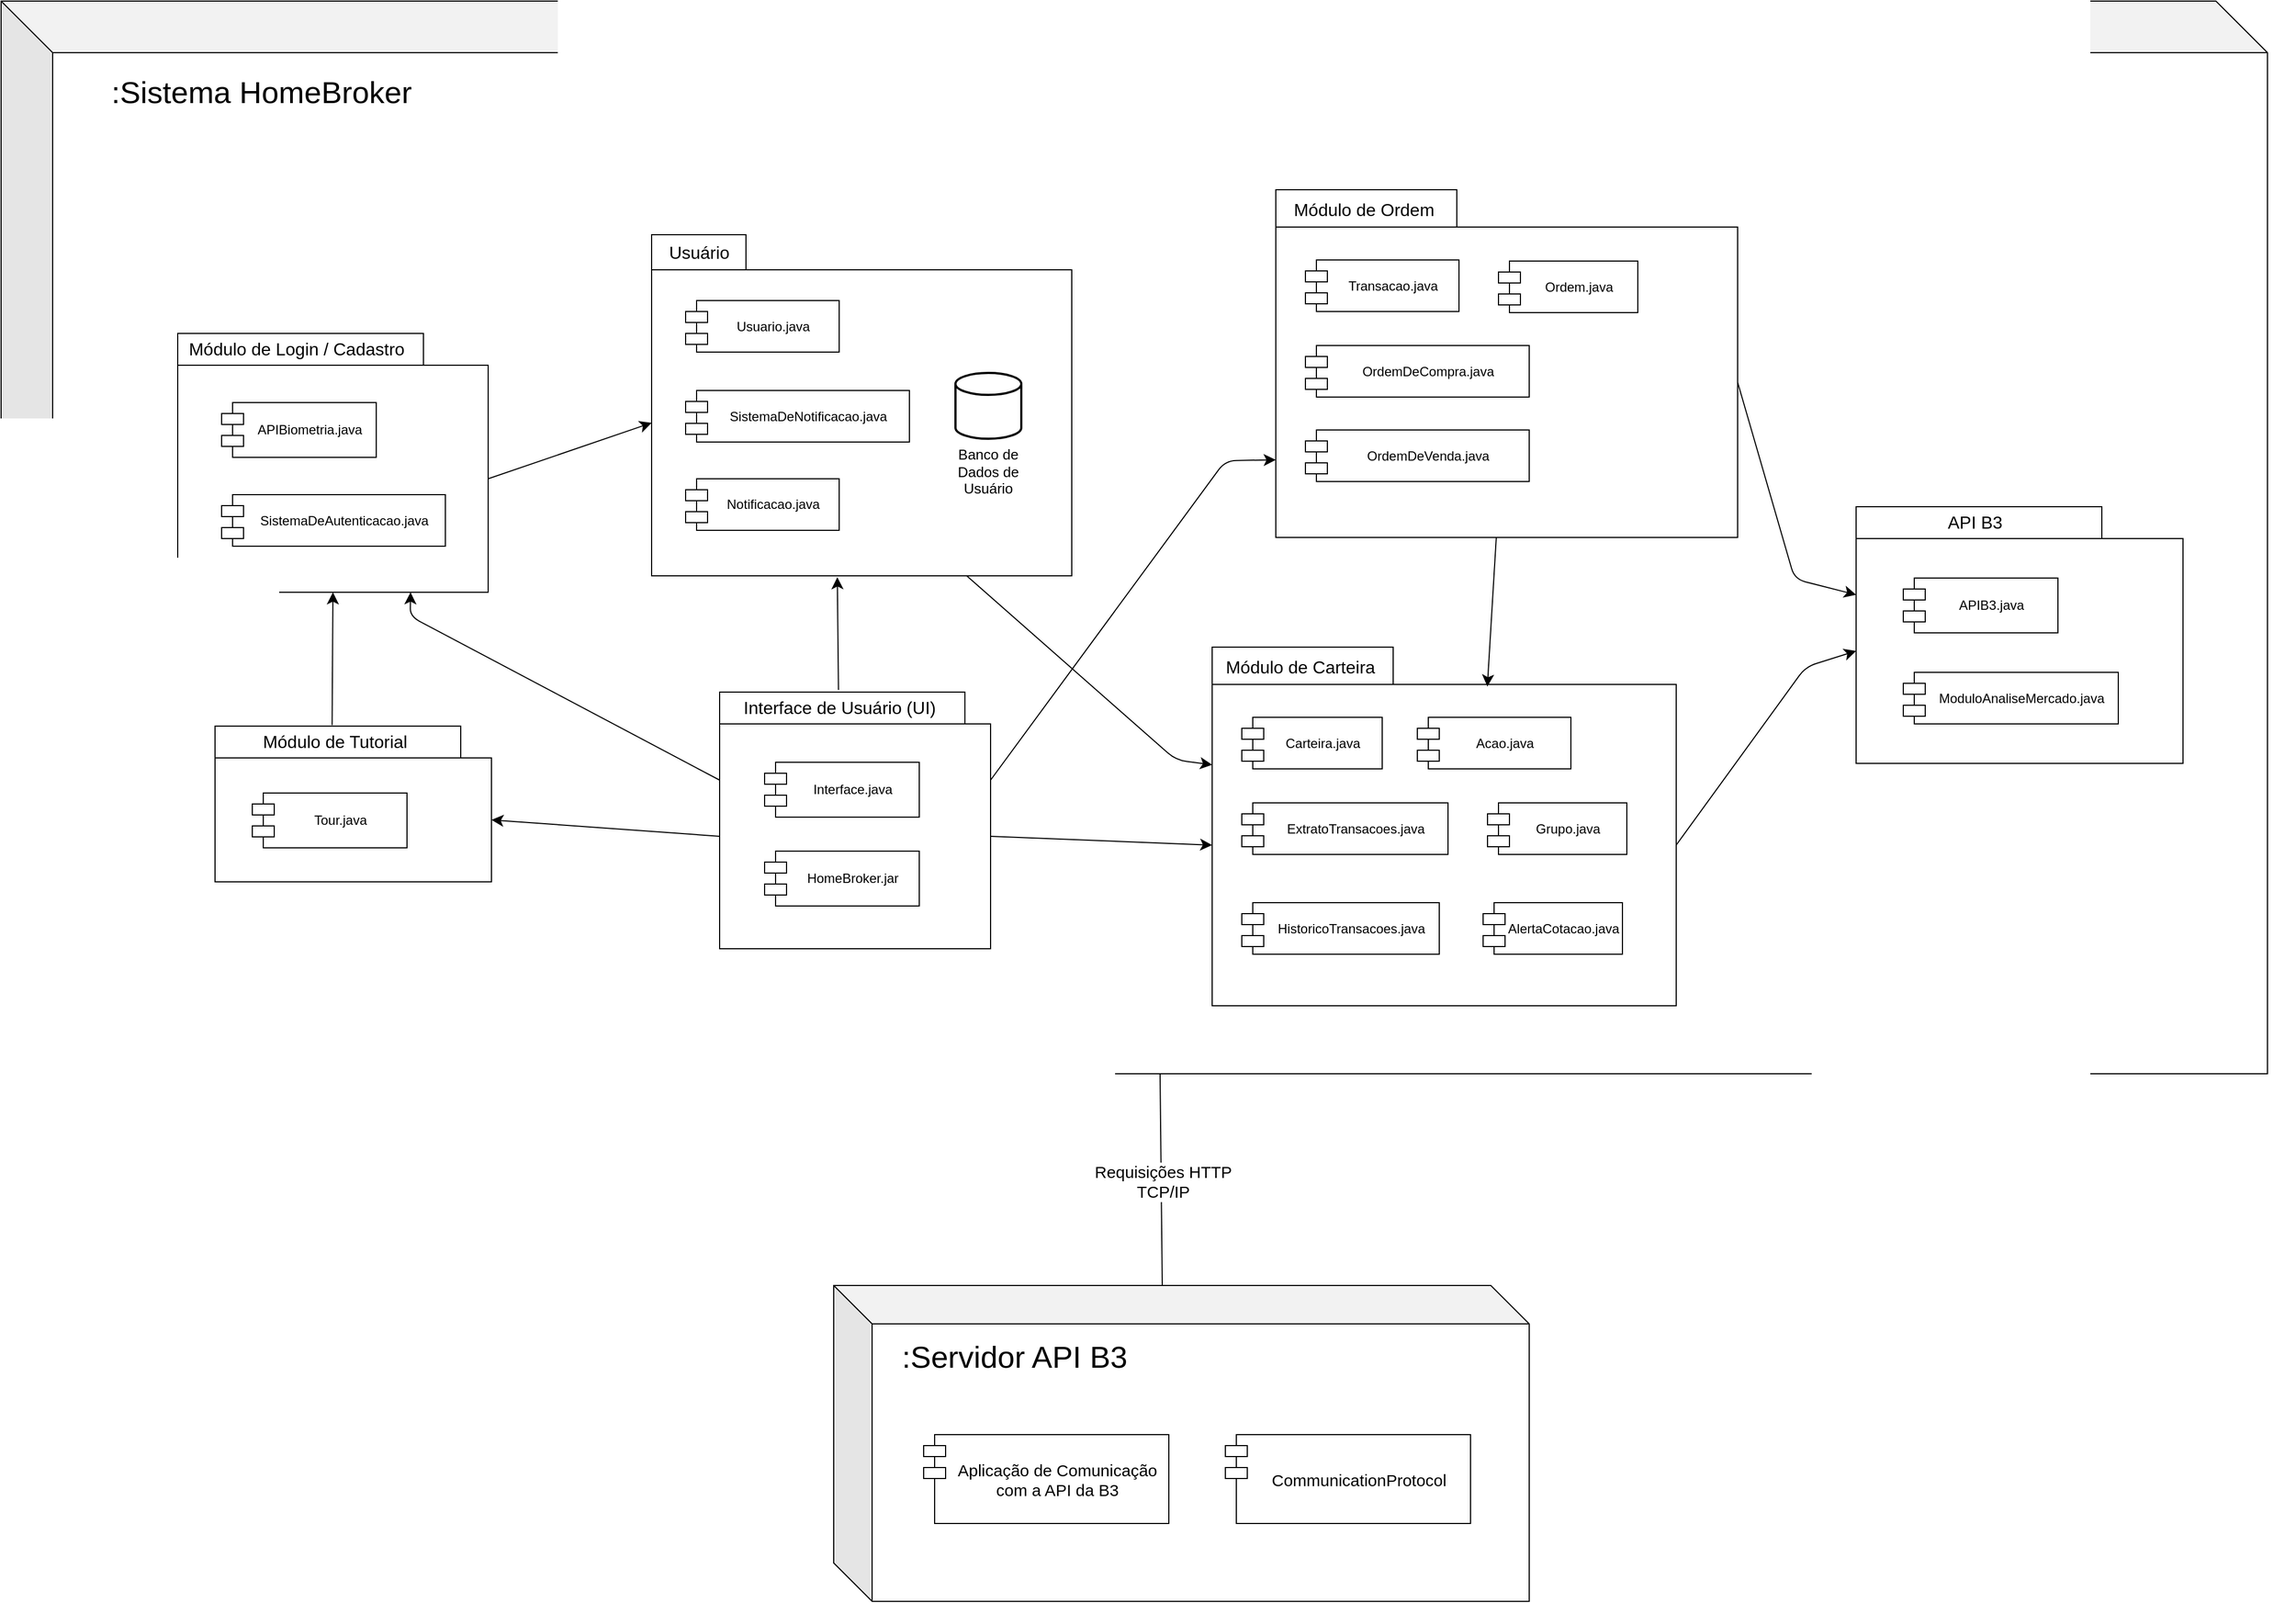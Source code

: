 <mxfile version="24.7.17">
  <diagram name="Page-1" id="Q8VN7l7i25jah2S_l-86">
    <mxGraphModel dx="3668" dy="2082" grid="0" gridSize="10" guides="1" tooltips="1" connect="1" arrows="1" fold="1" page="0" pageScale="1" pageWidth="850" pageHeight="1100" math="0" shadow="0">
      <root>
        <mxCell id="0" />
        <mxCell id="1" parent="0" />
        <mxCell id="ZGo7D5QhrN8pxMV9q4w--100" value="" style="shape=cube;whiteSpace=wrap;html=1;boundedLbl=1;backgroundOutline=1;darkOpacity=0.05;darkOpacity2=0.1;fontFamily=Helvetica;fontSize=12;fontColor=default;labelBackgroundColor=default;size=47;" vertex="1" parent="1">
          <mxGeometry x="-565" y="-359" width="2066" height="978" as="geometry" />
        </mxCell>
        <mxCell id="ZGo7D5QhrN8pxMV9q4w--74" value="" style="group" vertex="1" connectable="0" parent="1">
          <mxGeometry x="-404" y="-58" width="283" height="238" as="geometry" />
        </mxCell>
        <mxCell id="ZGo7D5QhrN8pxMV9q4w--2" value="" style="shape=folder;fontStyle=1;spacingTop=10;tabWidth=224;tabHeight=29;tabPosition=left;html=1;whiteSpace=wrap;" vertex="1" parent="ZGo7D5QhrN8pxMV9q4w--74">
          <mxGeometry y="2" width="283" height="236" as="geometry" />
        </mxCell>
        <mxCell id="ZGo7D5QhrN8pxMV9q4w--3" value="Módulo de Login / Cadastro" style="text;html=1;align=center;verticalAlign=middle;resizable=0;points=[];autosize=1;strokeColor=none;fillColor=none;fontSize=16;" vertex="1" parent="ZGo7D5QhrN8pxMV9q4w--74">
          <mxGeometry width="215" height="31" as="geometry" />
        </mxCell>
        <mxCell id="ZGo7D5QhrN8pxMV9q4w--4" value="APIBiometria.java" style="shape=module;align=left;spacingLeft=20;align=center;verticalAlign=middle;whiteSpace=wrap;html=1;" vertex="1" parent="ZGo7D5QhrN8pxMV9q4w--74">
          <mxGeometry x="40" y="65" width="141" height="50" as="geometry" />
        </mxCell>
        <mxCell id="ZGo7D5QhrN8pxMV9q4w--5" value="SistemaDeAutenticacao.java" style="shape=module;align=left;spacingLeft=20;align=center;verticalAlign=middle;whiteSpace=wrap;html=1;" vertex="1" parent="ZGo7D5QhrN8pxMV9q4w--74">
          <mxGeometry x="40" y="149" width="204" height="47" as="geometry" />
        </mxCell>
        <mxCell id="ZGo7D5QhrN8pxMV9q4w--75" value="" style="group" vertex="1" connectable="0" parent="1">
          <mxGeometry x="28" y="-146" width="1496" height="777" as="geometry" />
        </mxCell>
        <mxCell id="ZGo7D5QhrN8pxMV9q4w--9" value="" style="shape=folder;fontStyle=1;spacingTop=10;tabWidth=86;tabHeight=32;tabPosition=left;html=1;whiteSpace=wrap;" vertex="1" parent="ZGo7D5QhrN8pxMV9q4w--75">
          <mxGeometry width="383" height="311" as="geometry" />
        </mxCell>
        <mxCell id="ZGo7D5QhrN8pxMV9q4w--10" value="Usuário" style="text;html=1;align=center;verticalAlign=middle;resizable=0;points=[];autosize=1;strokeColor=none;fillColor=none;fontSize=16;" vertex="1" parent="ZGo7D5QhrN8pxMV9q4w--75">
          <mxGeometry x="6" width="73" height="31" as="geometry" />
        </mxCell>
        <mxCell id="ZGo7D5QhrN8pxMV9q4w--7" value="Usuario.java" style="shape=module;align=left;spacingLeft=20;align=center;verticalAlign=middle;whiteSpace=wrap;html=1;" vertex="1" parent="ZGo7D5QhrN8pxMV9q4w--75">
          <mxGeometry x="31" y="60" width="140" height="47" as="geometry" />
        </mxCell>
        <mxCell id="ZGo7D5QhrN8pxMV9q4w--6" value="SistemaDeNotificacao.java" style="shape=module;align=left;spacingLeft=20;align=center;verticalAlign=middle;whiteSpace=wrap;html=1;" vertex="1" parent="ZGo7D5QhrN8pxMV9q4w--75">
          <mxGeometry x="31" y="142" width="204" height="47" as="geometry" />
        </mxCell>
        <mxCell id="ZGo7D5QhrN8pxMV9q4w--55" value="Notificacao.java" style="shape=module;align=left;spacingLeft=20;align=center;verticalAlign=middle;whiteSpace=wrap;html=1;" vertex="1" parent="ZGo7D5QhrN8pxMV9q4w--75">
          <mxGeometry x="31" y="222.5" width="140" height="47" as="geometry" />
        </mxCell>
        <mxCell id="ZGo7D5QhrN8pxMV9q4w--69" value="Banco de Dados de Usuário" style="strokeWidth=2;html=1;shape=mxgraph.flowchart.database;whiteSpace=wrap;labelPosition=center;verticalLabelPosition=bottom;align=center;verticalAlign=top;fontSize=13;" vertex="1" parent="ZGo7D5QhrN8pxMV9q4w--75">
          <mxGeometry x="277" y="126" width="60" height="60" as="geometry" />
        </mxCell>
        <mxCell id="ZGo7D5QhrN8pxMV9q4w--77" value="" style="group" vertex="1" connectable="0" parent="1">
          <mxGeometry x="1126" y="100" width="298" height="236" as="geometry" />
        </mxCell>
        <mxCell id="ZGo7D5QhrN8pxMV9q4w--44" value="" style="shape=folder;fontStyle=1;spacingTop=10;tabWidth=224;tabHeight=29;tabPosition=left;html=1;whiteSpace=wrap;" vertex="1" parent="ZGo7D5QhrN8pxMV9q4w--77">
          <mxGeometry y="2" width="298" height="234" as="geometry" />
        </mxCell>
        <mxCell id="ZGo7D5QhrN8pxMV9q4w--45" value="API B3" style="text;html=1;align=center;verticalAlign=middle;resizable=0;points=[];autosize=1;strokeColor=none;fillColor=none;fontSize=16;" vertex="1" parent="ZGo7D5QhrN8pxMV9q4w--77">
          <mxGeometry x="74" width="68" height="31" as="geometry" />
        </mxCell>
        <mxCell id="ZGo7D5QhrN8pxMV9q4w--46" value="APIB3.java" style="shape=module;align=left;spacingLeft=20;align=center;verticalAlign=middle;whiteSpace=wrap;html=1;" vertex="1" parent="ZGo7D5QhrN8pxMV9q4w--77">
          <mxGeometry x="43" y="67" width="141" height="50" as="geometry" />
        </mxCell>
        <mxCell id="ZGo7D5QhrN8pxMV9q4w--26" value="ModuloAnaliseMercado.java" style="shape=module;align=left;spacingLeft=20;align=center;verticalAlign=middle;whiteSpace=wrap;html=1;" vertex="1" parent="ZGo7D5QhrN8pxMV9q4w--77">
          <mxGeometry x="43" y="153" width="196" height="47" as="geometry" />
        </mxCell>
        <mxCell id="ZGo7D5QhrN8pxMV9q4w--78" value="" style="group" vertex="1" connectable="0" parent="1">
          <mxGeometry x="539" y="230" width="987" height="433" as="geometry" />
        </mxCell>
        <mxCell id="ZGo7D5QhrN8pxMV9q4w--19" value="" style="shape=folder;fontStyle=1;spacingTop=10;tabWidth=165;tabHeight=34;tabPosition=left;html=1;whiteSpace=wrap;" vertex="1" parent="ZGo7D5QhrN8pxMV9q4w--78">
          <mxGeometry width="423" height="327" as="geometry" />
        </mxCell>
        <mxCell id="ZGo7D5QhrN8pxMV9q4w--20" value="Módulo de Carteira" style="text;html=1;align=center;verticalAlign=middle;resizable=0;points=[];autosize=1;strokeColor=none;fillColor=none;fontSize=16;" vertex="1" parent="ZGo7D5QhrN8pxMV9q4w--78">
          <mxGeometry x="3" y="2" width="154" height="31" as="geometry" />
        </mxCell>
        <mxCell id="ZGo7D5QhrN8pxMV9q4w--21" value="Acao.java" style="shape=module;align=left;spacingLeft=20;align=center;verticalAlign=middle;whiteSpace=wrap;html=1;" vertex="1" parent="ZGo7D5QhrN8pxMV9q4w--78">
          <mxGeometry x="187" y="64" width="140" height="47" as="geometry" />
        </mxCell>
        <mxCell id="ZGo7D5QhrN8pxMV9q4w--22" value="AlertaCotacao.java" style="shape=module;align=left;spacingLeft=20;align=center;verticalAlign=middle;whiteSpace=wrap;html=1;" vertex="1" parent="ZGo7D5QhrN8pxMV9q4w--78">
          <mxGeometry x="247" y="233" width="127" height="47" as="geometry" />
        </mxCell>
        <mxCell id="ZGo7D5QhrN8pxMV9q4w--23" value="ExtratoTransacoes.java" style="shape=module;align=left;spacingLeft=20;align=center;verticalAlign=middle;whiteSpace=wrap;html=1;" vertex="1" parent="ZGo7D5QhrN8pxMV9q4w--78">
          <mxGeometry x="27" y="142" width="188" height="47" as="geometry" />
        </mxCell>
        <mxCell id="ZGo7D5QhrN8pxMV9q4w--24" value="Grupo.java" style="shape=module;align=left;spacingLeft=20;align=center;verticalAlign=middle;whiteSpace=wrap;html=1;" vertex="1" parent="ZGo7D5QhrN8pxMV9q4w--78">
          <mxGeometry x="251" y="142" width="127" height="47" as="geometry" />
        </mxCell>
        <mxCell id="ZGo7D5QhrN8pxMV9q4w--25" value="Carteira.java" style="shape=module;align=left;spacingLeft=20;align=center;verticalAlign=middle;whiteSpace=wrap;html=1;" vertex="1" parent="ZGo7D5QhrN8pxMV9q4w--78">
          <mxGeometry x="27" y="64" width="128" height="47" as="geometry" />
        </mxCell>
        <mxCell id="ZGo7D5QhrN8pxMV9q4w--54" value="HistoricoTransacoes.java" style="shape=module;align=left;spacingLeft=20;align=center;verticalAlign=middle;whiteSpace=wrap;html=1;" vertex="1" parent="ZGo7D5QhrN8pxMV9q4w--78">
          <mxGeometry x="27" y="233" width="180" height="47" as="geometry" />
        </mxCell>
        <mxCell id="ZGo7D5QhrN8pxMV9q4w--79" value="" style="group" vertex="1" connectable="0" parent="1">
          <mxGeometry x="90" y="269" width="247" height="236" as="geometry" />
        </mxCell>
        <mxCell id="ZGo7D5QhrN8pxMV9q4w--49" value="" style="shape=folder;fontStyle=1;spacingTop=10;tabWidth=224;tabHeight=29;tabPosition=left;html=1;whiteSpace=wrap;" vertex="1" parent="ZGo7D5QhrN8pxMV9q4w--79">
          <mxGeometry y="2" width="247" height="234" as="geometry" />
        </mxCell>
        <mxCell id="ZGo7D5QhrN8pxMV9q4w--50" value="Interface de Usuário (UI)" style="text;html=1;align=center;verticalAlign=middle;resizable=0;points=[];autosize=1;strokeColor=none;fillColor=none;fontSize=16;" vertex="1" parent="ZGo7D5QhrN8pxMV9q4w--79">
          <mxGeometry x="12" width="193" height="31" as="geometry" />
        </mxCell>
        <mxCell id="ZGo7D5QhrN8pxMV9q4w--51" value="Interface.java" style="shape=module;align=left;spacingLeft=20;align=center;verticalAlign=middle;whiteSpace=wrap;html=1;" vertex="1" parent="ZGo7D5QhrN8pxMV9q4w--79">
          <mxGeometry x="41" y="66" width="141" height="50" as="geometry" />
        </mxCell>
        <mxCell id="ZGo7D5QhrN8pxMV9q4w--60" value="HomeBroker.jar" style="shape=module;align=left;spacingLeft=20;align=center;verticalAlign=middle;whiteSpace=wrap;html=1;" vertex="1" parent="ZGo7D5QhrN8pxMV9q4w--79">
          <mxGeometry x="41" y="147" width="141" height="50" as="geometry" />
        </mxCell>
        <mxCell id="ZGo7D5QhrN8pxMV9q4w--80" value="" style="group" vertex="1" connectable="0" parent="1">
          <mxGeometry x="-370" y="300" width="252" height="144" as="geometry" />
        </mxCell>
        <mxCell id="ZGo7D5QhrN8pxMV9q4w--56" value="" style="shape=folder;fontStyle=1;spacingTop=10;tabWidth=224;tabHeight=29;tabPosition=left;html=1;whiteSpace=wrap;" vertex="1" parent="ZGo7D5QhrN8pxMV9q4w--80">
          <mxGeometry y="2" width="252" height="142" as="geometry" />
        </mxCell>
        <mxCell id="ZGo7D5QhrN8pxMV9q4w--57" value="Módulo de Tutorial" style="text;html=1;align=center;verticalAlign=middle;resizable=0;points=[];autosize=1;strokeColor=none;fillColor=none;fontSize=16;" vertex="1" parent="ZGo7D5QhrN8pxMV9q4w--80">
          <mxGeometry x="34" width="150" height="31" as="geometry" />
        </mxCell>
        <mxCell id="ZGo7D5QhrN8pxMV9q4w--58" value="Tour.java" style="shape=module;align=left;spacingLeft=20;align=center;verticalAlign=middle;whiteSpace=wrap;html=1;" vertex="1" parent="ZGo7D5QhrN8pxMV9q4w--80">
          <mxGeometry x="34" y="63" width="141" height="50" as="geometry" />
        </mxCell>
        <mxCell id="ZGo7D5QhrN8pxMV9q4w--82" style="edgeStyle=none;curved=0;rounded=1;orthogonalLoop=1;jettySize=auto;html=1;exitX=0;exitY=0;exitDx=421;exitDy=175.5;exitPerimeter=0;entryX=0;entryY=0;entryDx=0;entryDy=80.25;entryPerimeter=0;fontSize=12;startSize=8;endSize=8;" edge="1" parent="1" source="ZGo7D5QhrN8pxMV9q4w--11" target="ZGo7D5QhrN8pxMV9q4w--44">
          <mxGeometry relative="1" as="geometry">
            <Array as="points">
              <mxPoint x="1070" y="168" />
            </Array>
          </mxGeometry>
        </mxCell>
        <mxCell id="ZGo7D5QhrN8pxMV9q4w--84" style="edgeStyle=none;shape=connector;curved=0;rounded=1;orthogonalLoop=1;jettySize=auto;html=1;exitX=0;exitY=0;exitDx=423;exitDy=180.5;exitPerimeter=0;entryX=0;entryY=0;entryDx=0;entryDy=131.5;entryPerimeter=0;strokeColor=default;align=center;verticalAlign=middle;fontFamily=Helvetica;fontSize=12;fontColor=default;labelBackgroundColor=default;startSize=8;endArrow=classic;endSize=8;" edge="1" parent="1" source="ZGo7D5QhrN8pxMV9q4w--19" target="ZGo7D5QhrN8pxMV9q4w--44">
          <mxGeometry relative="1" as="geometry">
            <Array as="points">
              <mxPoint x="1080" y="248" />
            </Array>
          </mxGeometry>
        </mxCell>
        <mxCell id="ZGo7D5QhrN8pxMV9q4w--85" style="edgeStyle=none;shape=connector;curved=0;rounded=1;orthogonalLoop=1;jettySize=auto;html=1;exitX=0;exitY=0;exitDx=247.0;exitDy=131.5;exitPerimeter=0;entryX=0;entryY=0;entryDx=0;entryDy=180.5;entryPerimeter=0;strokeColor=default;align=center;verticalAlign=middle;fontFamily=Helvetica;fontSize=12;fontColor=default;labelBackgroundColor=default;startSize=8;endArrow=classic;endSize=8;" edge="1" parent="1" source="ZGo7D5QhrN8pxMV9q4w--49" target="ZGo7D5QhrN8pxMV9q4w--19">
          <mxGeometry relative="1" as="geometry" />
        </mxCell>
        <mxCell id="ZGo7D5QhrN8pxMV9q4w--86" style="edgeStyle=none;shape=connector;curved=0;rounded=1;orthogonalLoop=1;jettySize=auto;html=1;exitX=0;exitY=0;exitDx=0;exitDy=131.5;exitPerimeter=0;entryX=0;entryY=0;entryDx=252.0;entryDy=85.5;entryPerimeter=0;strokeColor=default;align=center;verticalAlign=middle;fontFamily=Helvetica;fontSize=12;fontColor=default;labelBackgroundColor=default;startSize=8;endArrow=classic;endSize=8;" edge="1" parent="1" source="ZGo7D5QhrN8pxMV9q4w--49" target="ZGo7D5QhrN8pxMV9q4w--56">
          <mxGeometry relative="1" as="geometry" />
        </mxCell>
        <mxCell id="ZGo7D5QhrN8pxMV9q4w--87" style="edgeStyle=none;shape=connector;curved=0;rounded=1;orthogonalLoop=1;jettySize=auto;html=1;exitX=0;exitY=0;exitDx=0;exitDy=80.25;exitPerimeter=0;entryX=0.75;entryY=1;entryDx=0;entryDy=0;entryPerimeter=0;strokeColor=default;align=center;verticalAlign=middle;fontFamily=Helvetica;fontSize=12;fontColor=default;labelBackgroundColor=default;startSize=8;endArrow=classic;endSize=8;" edge="1" parent="1" source="ZGo7D5QhrN8pxMV9q4w--49" target="ZGo7D5QhrN8pxMV9q4w--2">
          <mxGeometry relative="1" as="geometry">
            <Array as="points">
              <mxPoint x="-192" y="202" />
            </Array>
          </mxGeometry>
        </mxCell>
        <mxCell id="ZGo7D5QhrN8pxMV9q4w--88" style="edgeStyle=none;shape=connector;curved=0;rounded=1;orthogonalLoop=1;jettySize=auto;html=1;exitX=0;exitY=0;exitDx=283;exitDy=132.5;exitPerimeter=0;entryX=0;entryY=0;entryDx=0;entryDy=171.5;entryPerimeter=0;strokeColor=default;align=center;verticalAlign=middle;fontFamily=Helvetica;fontSize=12;fontColor=default;labelBackgroundColor=default;startSize=8;endArrow=classic;endSize=8;" edge="1" parent="1" source="ZGo7D5QhrN8pxMV9q4w--2" target="ZGo7D5QhrN8pxMV9q4w--9">
          <mxGeometry relative="1" as="geometry" />
        </mxCell>
        <mxCell id="ZGo7D5QhrN8pxMV9q4w--89" style="edgeStyle=none;shape=connector;curved=0;rounded=1;orthogonalLoop=1;jettySize=auto;html=1;exitX=0.485;exitY=0.035;exitDx=0;exitDy=0;exitPerimeter=0;entryX=0.5;entryY=1;entryDx=0;entryDy=0;entryPerimeter=0;strokeColor=default;align=center;verticalAlign=middle;fontFamily=Helvetica;fontSize=12;fontColor=default;labelBackgroundColor=default;startSize=8;endArrow=classic;endSize=8;" edge="1" parent="1" source="ZGo7D5QhrN8pxMV9q4w--57" target="ZGo7D5QhrN8pxMV9q4w--2">
          <mxGeometry relative="1" as="geometry" />
        </mxCell>
        <mxCell id="ZGo7D5QhrN8pxMV9q4w--91" style="edgeStyle=none;shape=connector;curved=0;rounded=1;orthogonalLoop=1;jettySize=auto;html=1;entryX=0.593;entryY=0.11;entryDx=0;entryDy=0;entryPerimeter=0;strokeColor=default;align=center;verticalAlign=middle;fontFamily=Helvetica;fontSize=12;fontColor=default;labelBackgroundColor=default;startSize=8;endArrow=classic;endSize=8;" edge="1" parent="1" source="ZGo7D5QhrN8pxMV9q4w--11" target="ZGo7D5QhrN8pxMV9q4w--19">
          <mxGeometry relative="1" as="geometry" />
        </mxCell>
        <mxCell id="ZGo7D5QhrN8pxMV9q4w--92" style="edgeStyle=none;shape=connector;curved=0;rounded=1;orthogonalLoop=1;jettySize=auto;html=1;exitX=0;exitY=0;exitDx=247.0;exitDy=80.25;exitPerimeter=0;entryX=0;entryY=0;entryDx=0;entryDy=246.25;entryPerimeter=0;strokeColor=default;align=center;verticalAlign=middle;fontFamily=Helvetica;fontSize=12;fontColor=default;labelBackgroundColor=default;startSize=8;endArrow=classic;endSize=8;" edge="1" parent="1" source="ZGo7D5QhrN8pxMV9q4w--49" target="ZGo7D5QhrN8pxMV9q4w--11">
          <mxGeometry relative="1" as="geometry">
            <Array as="points">
              <mxPoint x="551" y="60" />
            </Array>
          </mxGeometry>
        </mxCell>
        <mxCell id="ZGo7D5QhrN8pxMV9q4w--93" style="edgeStyle=none;shape=connector;curved=0;rounded=1;orthogonalLoop=1;jettySize=auto;html=1;entryX=0.442;entryY=1.004;entryDx=0;entryDy=0;entryPerimeter=0;strokeColor=default;align=center;verticalAlign=middle;fontFamily=Helvetica;fontSize=12;fontColor=default;labelBackgroundColor=default;startSize=8;endArrow=classic;endSize=8;" edge="1" parent="1" source="ZGo7D5QhrN8pxMV9q4w--50" target="ZGo7D5QhrN8pxMV9q4w--9">
          <mxGeometry relative="1" as="geometry" />
        </mxCell>
        <mxCell id="ZGo7D5QhrN8pxMV9q4w--94" style="edgeStyle=none;shape=connector;curved=0;rounded=1;orthogonalLoop=1;jettySize=auto;html=1;exitX=0.75;exitY=1;exitDx=0;exitDy=0;exitPerimeter=0;entryX=0;entryY=0;entryDx=0;entryDy=107.25;entryPerimeter=0;strokeColor=default;align=center;verticalAlign=middle;fontFamily=Helvetica;fontSize=12;fontColor=default;labelBackgroundColor=default;startSize=8;endArrow=classic;endSize=8;" edge="1" parent="1" source="ZGo7D5QhrN8pxMV9q4w--9" target="ZGo7D5QhrN8pxMV9q4w--19">
          <mxGeometry relative="1" as="geometry">
            <Array as="points">
              <mxPoint x="506" y="333" />
            </Array>
          </mxGeometry>
        </mxCell>
        <mxCell id="ZGo7D5QhrN8pxMV9q4w--99" value="" style="group" vertex="1" connectable="0" parent="1">
          <mxGeometry x="597" y="-187" width="421" height="317" as="geometry" />
        </mxCell>
        <mxCell id="ZGo7D5QhrN8pxMV9q4w--11" value="" style="shape=folder;fontStyle=1;spacingTop=10;tabWidth=165;tabHeight=34;tabPosition=left;html=1;whiteSpace=wrap;" vertex="1" parent="ZGo7D5QhrN8pxMV9q4w--99">
          <mxGeometry width="421" height="317" as="geometry" />
        </mxCell>
        <mxCell id="ZGo7D5QhrN8pxMV9q4w--12" value="Módulo de Ordem" style="text;html=1;align=center;verticalAlign=middle;resizable=0;points=[];autosize=1;strokeColor=none;fillColor=none;fontSize=16;" vertex="1" parent="ZGo7D5QhrN8pxMV9q4w--99">
          <mxGeometry x="7" y="2" width="146" height="31" as="geometry" />
        </mxCell>
        <mxCell id="ZGo7D5QhrN8pxMV9q4w--13" value="Transacao.java" style="shape=module;align=left;spacingLeft=20;align=center;verticalAlign=middle;whiteSpace=wrap;html=1;" vertex="1" parent="ZGo7D5QhrN8pxMV9q4w--99">
          <mxGeometry x="27" y="64" width="140" height="47" as="geometry" />
        </mxCell>
        <mxCell id="ZGo7D5QhrN8pxMV9q4w--15" value="Ordem.java" style="shape=module;align=left;spacingLeft=20;align=center;verticalAlign=middle;whiteSpace=wrap;html=1;" vertex="1" parent="ZGo7D5QhrN8pxMV9q4w--99">
          <mxGeometry x="203" y="65" width="127" height="47" as="geometry" />
        </mxCell>
        <mxCell id="ZGo7D5QhrN8pxMV9q4w--17" value="OrdemDeCompra.java" style="shape=module;align=left;spacingLeft=20;align=center;verticalAlign=middle;whiteSpace=wrap;html=1;" vertex="1" parent="ZGo7D5QhrN8pxMV9q4w--99">
          <mxGeometry x="27" y="142" width="204" height="47" as="geometry" />
        </mxCell>
        <mxCell id="ZGo7D5QhrN8pxMV9q4w--18" value="OrdemDeVenda.java" style="shape=module;align=left;spacingLeft=20;align=center;verticalAlign=middle;whiteSpace=wrap;html=1;" vertex="1" parent="ZGo7D5QhrN8pxMV9q4w--99">
          <mxGeometry x="27" y="219" width="204" height="47" as="geometry" />
        </mxCell>
        <mxCell id="ZGo7D5QhrN8pxMV9q4w--101" value=":Sistema HomeBroker" style="text;html=1;align=center;verticalAlign=middle;whiteSpace=wrap;rounded=0;fontSize=28;fontFamily=Helvetica;fontColor=default;labelBackgroundColor=default;" vertex="1" parent="1">
          <mxGeometry x="-497" y="-291" width="339" height="29" as="geometry" />
        </mxCell>
        <mxCell id="ZGo7D5QhrN8pxMV9q4w--103" value="" style="shape=cube;whiteSpace=wrap;html=1;boundedLbl=1;backgroundOutline=1;darkOpacity=0.05;darkOpacity2=0.1;fontFamily=Helvetica;fontSize=12;fontColor=default;labelBackgroundColor=default;size=35;" vertex="1" parent="1">
          <mxGeometry x="194" y="812" width="634" height="288" as="geometry" />
        </mxCell>
        <mxCell id="ZGo7D5QhrN8pxMV9q4w--106" value=":Servidor API B3" style="text;html=1;align=center;verticalAlign=middle;whiteSpace=wrap;rounded=0;fontSize=28;fontFamily=Helvetica;fontColor=default;labelBackgroundColor=default;" vertex="1" parent="1">
          <mxGeometry x="248" y="862" width="222" height="29" as="geometry" />
        </mxCell>
        <mxCell id="ZGo7D5QhrN8pxMV9q4w--108" value="Aplicação de Comunicação&lt;div style=&quot;font-size: 15px;&quot;&gt;com a API da B3&lt;/div&gt;" style="shape=module;align=left;spacingLeft=20;align=center;verticalAlign=middle;whiteSpace=wrap;html=1;fontSize=15;" vertex="1" parent="1">
          <mxGeometry x="276" y="948" width="223.5" height="81" as="geometry" />
        </mxCell>
        <mxCell id="ZGo7D5QhrN8pxMV9q4w--109" value="CommunicationProtocol" style="shape=module;align=left;spacingLeft=20;align=center;verticalAlign=middle;whiteSpace=wrap;html=1;fontSize=15;" vertex="1" parent="1">
          <mxGeometry x="551" y="948" width="223.5" height="81" as="geometry" />
        </mxCell>
        <mxCell id="ZGo7D5QhrN8pxMV9q4w--110" style="edgeStyle=none;shape=connector;curved=0;rounded=1;orthogonalLoop=1;jettySize=auto;html=1;exitX=0;exitY=0;exitDx=299.5;exitDy=0;exitPerimeter=0;entryX=0;entryY=0;entryDx=1056.5;entryDy=978;entryPerimeter=0;strokeColor=default;align=center;verticalAlign=middle;fontFamily=Helvetica;fontSize=12;fontColor=default;labelBackgroundColor=default;startSize=8;endArrow=none;endSize=8;endFill=0;" edge="1" parent="1" source="ZGo7D5QhrN8pxMV9q4w--103" target="ZGo7D5QhrN8pxMV9q4w--100">
          <mxGeometry relative="1" as="geometry" />
        </mxCell>
        <mxCell id="ZGo7D5QhrN8pxMV9q4w--111" value="Requisições HTTP&lt;div style=&quot;font-size: 15px;&quot;&gt;TCP/IP&lt;/div&gt;" style="edgeLabel;html=1;align=center;verticalAlign=middle;resizable=0;points=[];fontSize=15;fontFamily=Helvetica;fontColor=default;labelBackgroundColor=default;" vertex="1" connectable="0" parent="ZGo7D5QhrN8pxMV9q4w--110">
          <mxGeometry x="0.049" y="-3" relative="1" as="geometry">
            <mxPoint x="-2" y="6" as="offset" />
          </mxGeometry>
        </mxCell>
      </root>
    </mxGraphModel>
  </diagram>
</mxfile>
